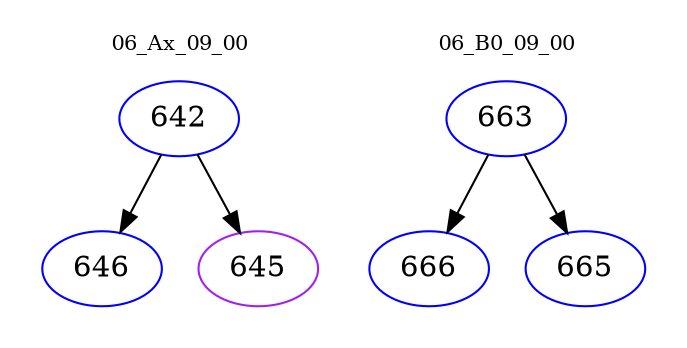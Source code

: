 digraph{
subgraph cluster_0 {
color = white
label = "06_Ax_09_00";
fontsize=10;
T0_642 [label="642", color="blue"]
T0_642 -> T0_646 [color="black"]
T0_646 [label="646", color="blue"]
T0_642 -> T0_645 [color="black"]
T0_645 [label="645", color="purple"]
}
subgraph cluster_1 {
color = white
label = "06_B0_09_00";
fontsize=10;
T1_663 [label="663", color="blue"]
T1_663 -> T1_666 [color="black"]
T1_666 [label="666", color="blue"]
T1_663 -> T1_665 [color="black"]
T1_665 [label="665", color="blue"]
}
}
